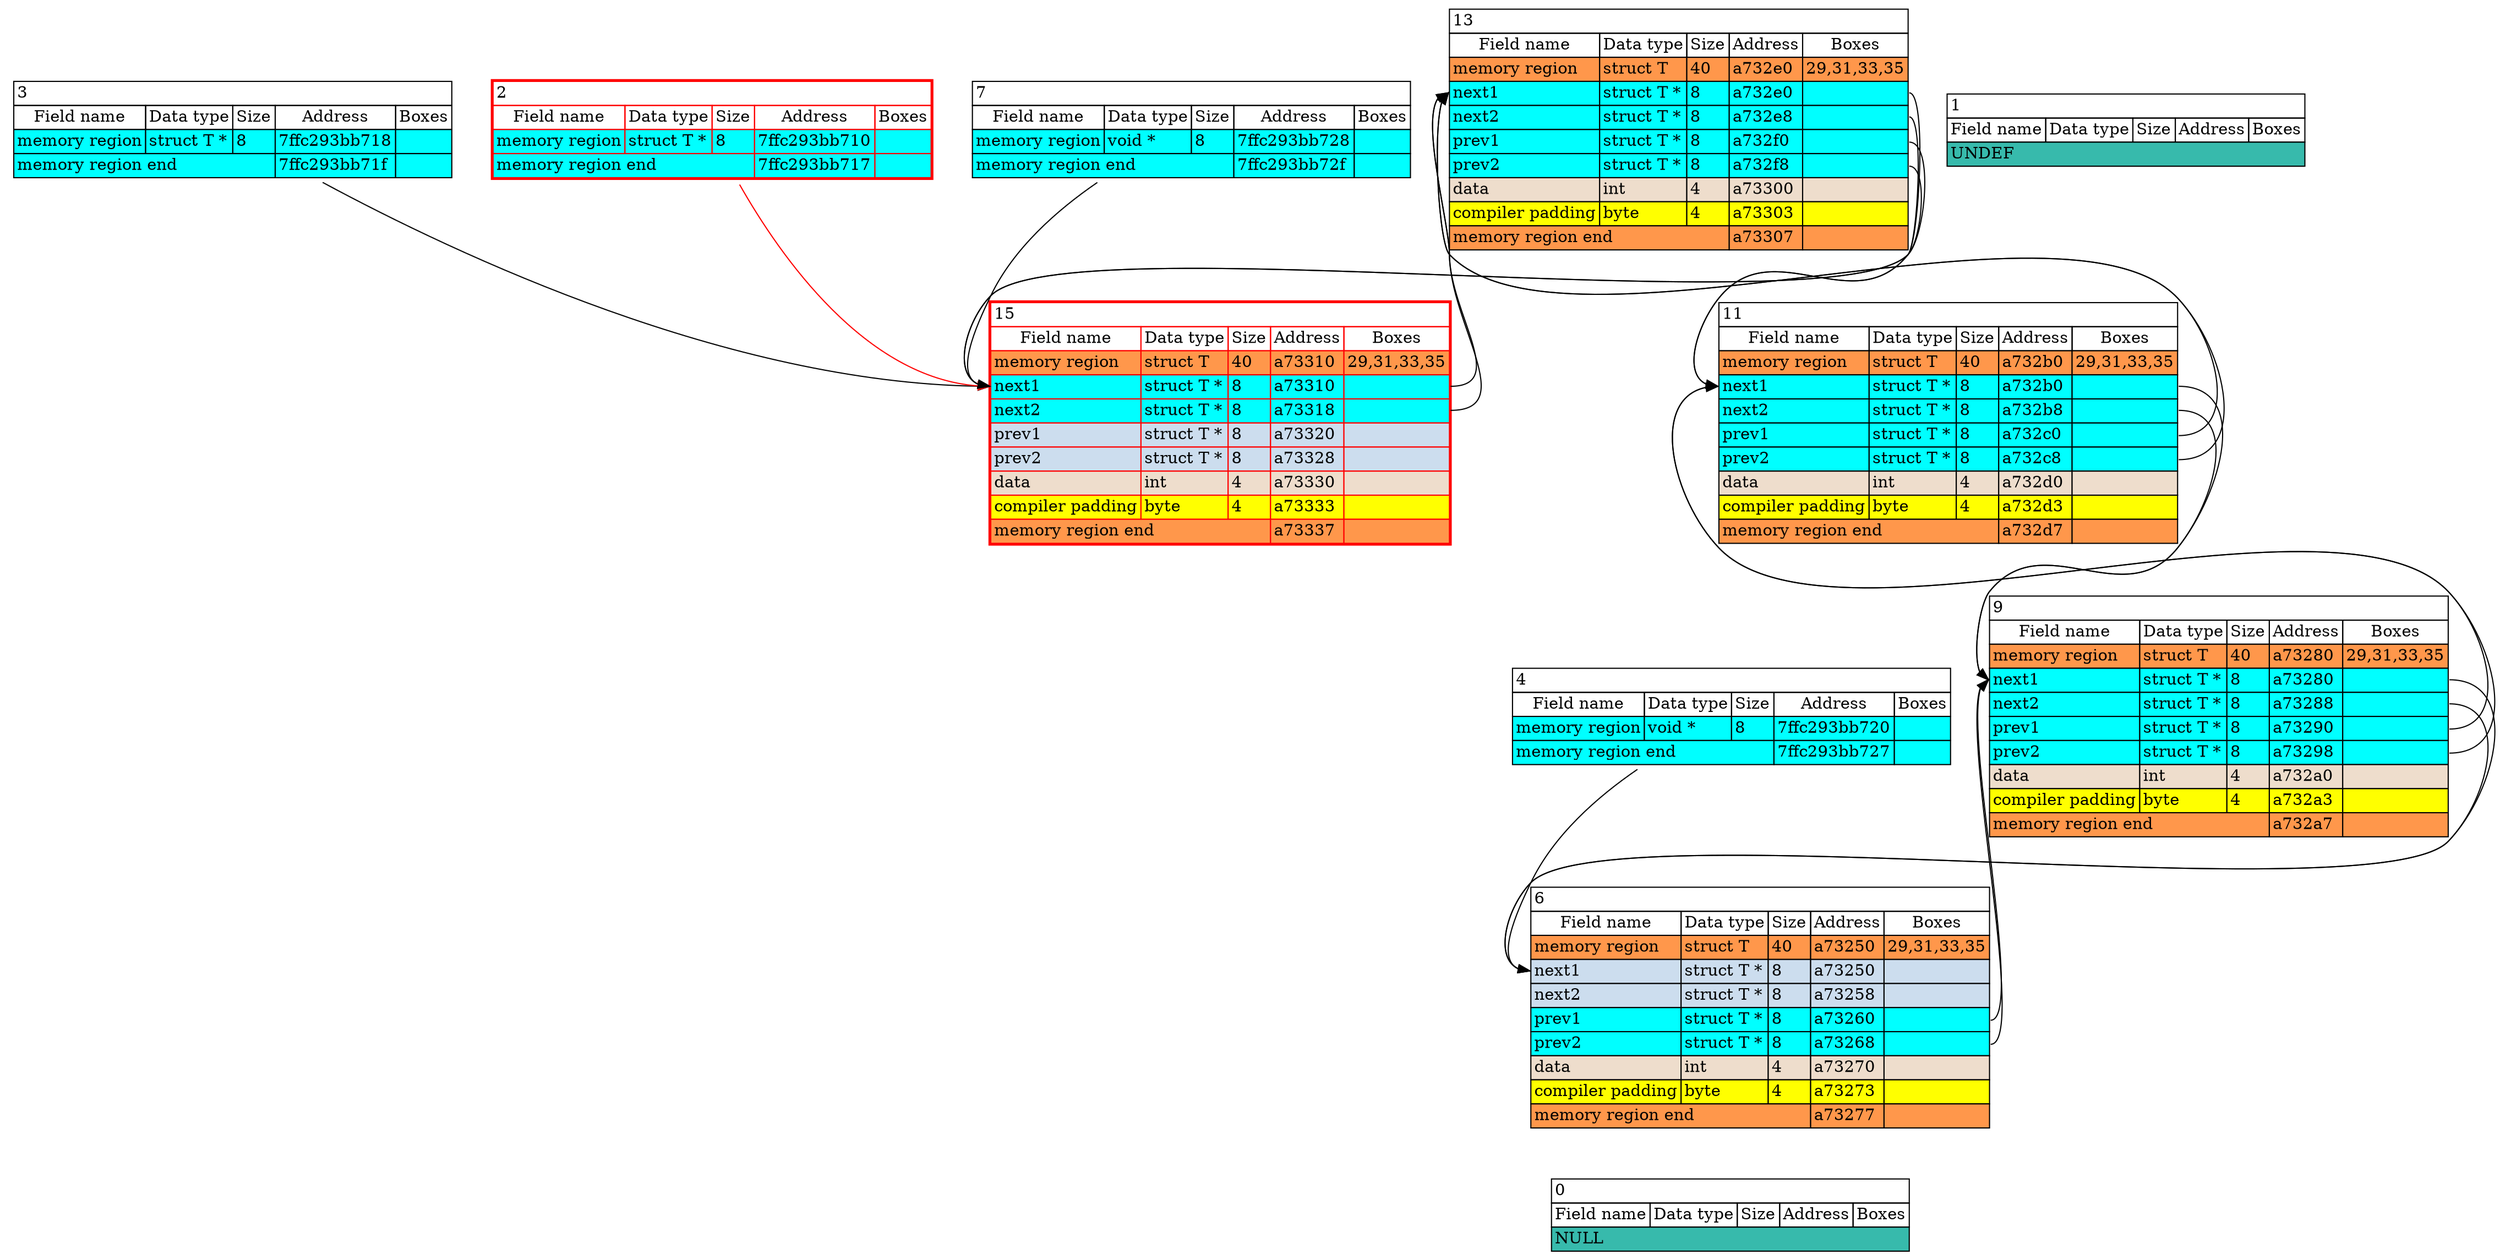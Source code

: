 digraph G {
	"13":"10957536out:e" -> "11":"10957488in:w" [color = "#000000"]
	"3":"headout:e" -> "15":"10957584in:w" [color = "#000000"]
	"6":"10957416out:e" -> "9":"10957440in:w" [color = "#000000"]
	"11":"10957504out:e" -> "13":"10957536in:w" [color = "#000000"]
	"9":"10957440out:e" -> "6":"10957392in:w" [color = "#000000"]
	"4":"headout:e" -> "6":"10957392in:w" [color = "#000000"]
	"13":"10957544out:e" -> "11":"10957488in:w" [color = "#000000"]
	"6":"10957392out:e" -> "0":"0in:w" [style = invis]
	"13":"10957560out:e" -> "15":"10957584in:w" [color = "#000000"]
	"11":"10957488out:e" -> "9":"10957440in:w" [color = "#000000"]
	"15":"10957584out:e" -> "13":"10957536in:w" [color = "#000000"]
	"6":"10957400out:e" -> "0":"0in:w" [style = invis]
	"15":"10957592out:e" -> "13":"10957536in:w" [color = "#000000"]
	"9":"10957464out:e" -> "11":"10957488in:w" [color = "#000000"]
	"15":"10957608out:e" -> "0":"0in:w" [style = invis]
	"9":"10957456out:e" -> "11":"10957488in:w" [color = "#000000"]
	"2":"headout:e" -> "15":"10957584in:w" [color = "#FF0000"]
	"11":"10957496out:e" -> "9":"10957440in:w" [color = "#000000"]
	"9":"10957448out:e" -> "6":"10957392in:w" [color = "#000000"]
	"11":"10957512out:e" -> "13":"10957536in:w" [color = "#000000"]
	"7":"headout:e" -> "15":"10957584in:w" [color = "#000000"]
	"6":"10957408out:e" -> "9":"10957440in:w" [color = "#000000"]
	"15":"10957600out:e" -> "0":"0in:w" [style = invis]
	"13":"10957552out:e" -> "15":"10957584in:w" [color = "#000000"]
	subgraph disconnected_vertices {
		1  [label = <<TABLE BORDER="0" COLOR="black" CELLBORDER="1" CELLSPACING="0"><TR><TD BGCOLOR="#FFFFFF" COLSPAN="5" PORT="" ALIGN="left">1</TD></TR><TR><TD>Field name</TD><TD>Data type</TD><TD>Size</TD><TD>Address</TD><TD>Boxes</TD></TR><TR><TD BGCOLOR="#37BAAC" COLSPAN="5" PORT="head" ALIGN="left">UNDEF</TD></TR></TABLE>>, shape = none]
	}
	subgraph connected_vertices {
		rankdir = LR
		6  [label = <<TABLE BORDER="0" COLOR="black" CELLBORDER="1" CELLSPACING="0"><TR><TD BGCOLOR="#FFFFFF" COLSPAN="5" PORT="" ALIGN="left">6</TD></TR><TR><TD>Field name</TD><TD>Data type</TD><TD>Size</TD><TD>Address</TD><TD>Boxes</TD></TR><TR><TD BGCOLOR="#FF974B" COLSPAN="1" PORT="head" ALIGN="left">memory region</TD><TD BGCOLOR="#FF974B" COLSPAN="1" PORT="" ALIGN="left">struct T</TD><TD BGCOLOR="#FF974B" COLSPAN="1" PORT="" ALIGN="left">40</TD><TD BGCOLOR="#FF974B" COLSPAN="1" PORT="" ALIGN="left">a73250</TD><TD BGCOLOR="#FF974B" COLSPAN="1" PORT="" ALIGN="left">29,31,33,35</TD></TR><TR><TD BGCOLOR="#CCDDEE" COLSPAN="1" PORT="10957392in" ALIGN="left">next1</TD><TD BGCOLOR="#CCDDEE" COLSPAN="1" PORT="" ALIGN="left">struct T *</TD><TD BGCOLOR="#CCDDEE" COLSPAN="1" PORT="" ALIGN="left">8</TD><TD BGCOLOR="#CCDDEE" COLSPAN="1" PORT="" ALIGN="left">a73250</TD><TD BGCOLOR="#CCDDEE" COLSPAN="1" PORT="10957392out" ALIGN="left"></TD></TR><TR><TD BGCOLOR="#CCDDEE" COLSPAN="1" PORT="10957400in" ALIGN="left">next2</TD><TD BGCOLOR="#CCDDEE" COLSPAN="1" PORT="" ALIGN="left">struct T *</TD><TD BGCOLOR="#CCDDEE" COLSPAN="1" PORT="" ALIGN="left">8</TD><TD BGCOLOR="#CCDDEE" COLSPAN="1" PORT="" ALIGN="left">a73258</TD><TD BGCOLOR="#CCDDEE" COLSPAN="1" PORT="10957400out" ALIGN="left"></TD></TR><TR><TD BGCOLOR="#00FFFF" COLSPAN="1" PORT="10957408in" ALIGN="left">prev1</TD><TD BGCOLOR="#00FFFF" COLSPAN="1" PORT="" ALIGN="left">struct T *</TD><TD BGCOLOR="#00FFFF" COLSPAN="1" PORT="" ALIGN="left">8</TD><TD BGCOLOR="#00FFFF" COLSPAN="1" PORT="" ALIGN="left">a73260</TD><TD BGCOLOR="#00FFFF" COLSPAN="1" PORT="10957408out" ALIGN="left"></TD></TR><TR><TD BGCOLOR="#00FFFF" COLSPAN="1" PORT="10957416in" ALIGN="left">prev2</TD><TD BGCOLOR="#00FFFF" COLSPAN="1" PORT="" ALIGN="left">struct T *</TD><TD BGCOLOR="#00FFFF" COLSPAN="1" PORT="" ALIGN="left">8</TD><TD BGCOLOR="#00FFFF" COLSPAN="1" PORT="" ALIGN="left">a73268</TD><TD BGCOLOR="#00FFFF" COLSPAN="1" PORT="10957416out" ALIGN="left"></TD></TR><TR><TD BGCOLOR="#EEDDCC" COLSPAN="1" PORT="10957424in" ALIGN="left">data</TD><TD BGCOLOR="#EEDDCC" COLSPAN="1" PORT="" ALIGN="left">int</TD><TD BGCOLOR="#EEDDCC" COLSPAN="1" PORT="" ALIGN="left">4</TD><TD BGCOLOR="#EEDDCC" COLSPAN="1" PORT="" ALIGN="left">a73270</TD><TD BGCOLOR="#EEDDCC" COLSPAN="1" PORT="10957424out" ALIGN="left"></TD></TR><TR><TD BGCOLOR="#FFFF00" COLSPAN="1" PORT="" ALIGN="left">compiler padding</TD><TD BGCOLOR="#FFFF00" COLSPAN="1" PORT="" ALIGN="left">byte</TD><TD BGCOLOR="#FFFF00" COLSPAN="1" PORT="" ALIGN="left">4</TD><TD BGCOLOR="#FFFF00" COLSPAN="1" PORT="" ALIGN="left">a73273</TD><TD BGCOLOR="#FFFF00" COLSPAN="1" PORT="" ALIGN="left"></TD></TR><TR><TD BGCOLOR="#FF974B" COLSPAN="3" PORT="head" ALIGN="left">memory region end</TD><TD BGCOLOR="#FF974B" COLSPAN="1" PORT="" ALIGN="left">a73277</TD><TD BGCOLOR="#FF974B" COLSPAN="1" PORT="" ALIGN="left"></TD></TR></TABLE>>, shape = none]
		15  [label = <<TABLE BORDER="2" COLOR="red" CELLBORDER="1" CELLSPACING="0"><TR><TD BGCOLOR="#FFFFFF" COLSPAN="5" PORT="" ALIGN="left">15</TD></TR><TR><TD>Field name</TD><TD>Data type</TD><TD>Size</TD><TD>Address</TD><TD>Boxes</TD></TR><TR><TD BGCOLOR="#FF974B" COLSPAN="1" PORT="head" ALIGN="left">memory region</TD><TD BGCOLOR="#FF974B" COLSPAN="1" PORT="" ALIGN="left">struct T</TD><TD BGCOLOR="#FF974B" COLSPAN="1" PORT="" ALIGN="left">40</TD><TD BGCOLOR="#FF974B" COLSPAN="1" PORT="" ALIGN="left">a73310</TD><TD BGCOLOR="#FF974B" COLSPAN="1" PORT="" ALIGN="left">29,31,33,35</TD></TR><TR><TD BGCOLOR="#00FFFF" COLSPAN="1" PORT="10957584in" ALIGN="left">next1</TD><TD BGCOLOR="#00FFFF" COLSPAN="1" PORT="" ALIGN="left">struct T *</TD><TD BGCOLOR="#00FFFF" COLSPAN="1" PORT="" ALIGN="left">8</TD><TD BGCOLOR="#00FFFF" COLSPAN="1" PORT="" ALIGN="left">a73310</TD><TD BGCOLOR="#00FFFF" COLSPAN="1" PORT="10957584out" ALIGN="left"></TD></TR><TR><TD BGCOLOR="#00FFFF" COLSPAN="1" PORT="10957592in" ALIGN="left">next2</TD><TD BGCOLOR="#00FFFF" COLSPAN="1" PORT="" ALIGN="left">struct T *</TD><TD BGCOLOR="#00FFFF" COLSPAN="1" PORT="" ALIGN="left">8</TD><TD BGCOLOR="#00FFFF" COLSPAN="1" PORT="" ALIGN="left">a73318</TD><TD BGCOLOR="#00FFFF" COLSPAN="1" PORT="10957592out" ALIGN="left"></TD></TR><TR><TD BGCOLOR="#CCDDEE" COLSPAN="1" PORT="10957600in" ALIGN="left">prev1</TD><TD BGCOLOR="#CCDDEE" COLSPAN="1" PORT="" ALIGN="left">struct T *</TD><TD BGCOLOR="#CCDDEE" COLSPAN="1" PORT="" ALIGN="left">8</TD><TD BGCOLOR="#CCDDEE" COLSPAN="1" PORT="" ALIGN="left">a73320</TD><TD BGCOLOR="#CCDDEE" COLSPAN="1" PORT="10957600out" ALIGN="left"></TD></TR><TR><TD BGCOLOR="#CCDDEE" COLSPAN="1" PORT="10957608in" ALIGN="left">prev2</TD><TD BGCOLOR="#CCDDEE" COLSPAN="1" PORT="" ALIGN="left">struct T *</TD><TD BGCOLOR="#CCDDEE" COLSPAN="1" PORT="" ALIGN="left">8</TD><TD BGCOLOR="#CCDDEE" COLSPAN="1" PORT="" ALIGN="left">a73328</TD><TD BGCOLOR="#CCDDEE" COLSPAN="1" PORT="10957608out" ALIGN="left"></TD></TR><TR><TD BGCOLOR="#EEDDCC" COLSPAN="1" PORT="10957616in" ALIGN="left">data</TD><TD BGCOLOR="#EEDDCC" COLSPAN="1" PORT="" ALIGN="left">int</TD><TD BGCOLOR="#EEDDCC" COLSPAN="1" PORT="" ALIGN="left">4</TD><TD BGCOLOR="#EEDDCC" COLSPAN="1" PORT="" ALIGN="left">a73330</TD><TD BGCOLOR="#EEDDCC" COLSPAN="1" PORT="10957616out" ALIGN="left"></TD></TR><TR><TD BGCOLOR="#FFFF00" COLSPAN="1" PORT="" ALIGN="left">compiler padding</TD><TD BGCOLOR="#FFFF00" COLSPAN="1" PORT="" ALIGN="left">byte</TD><TD BGCOLOR="#FFFF00" COLSPAN="1" PORT="" ALIGN="left">4</TD><TD BGCOLOR="#FFFF00" COLSPAN="1" PORT="" ALIGN="left">a73333</TD><TD BGCOLOR="#FFFF00" COLSPAN="1" PORT="" ALIGN="left"></TD></TR><TR><TD BGCOLOR="#FF974B" COLSPAN="3" PORT="head" ALIGN="left">memory region end</TD><TD BGCOLOR="#FF974B" COLSPAN="1" PORT="" ALIGN="left">a73337</TD><TD BGCOLOR="#FF974B" COLSPAN="1" PORT="" ALIGN="left"></TD></TR></TABLE>>, shape = none]
		7  [label = <<TABLE BORDER="0" COLOR="black" CELLBORDER="1" CELLSPACING="0"><TR><TD BGCOLOR="#FFFFFF" COLSPAN="5" PORT="" ALIGN="left">7</TD></TR><TR><TD>Field name</TD><TD>Data type</TD><TD>Size</TD><TD>Address</TD><TD>Boxes</TD></TR><TR><TD BGCOLOR="#00FFFF" COLSPAN="1" PORT="head" ALIGN="left">memory region</TD><TD BGCOLOR="#00FFFF" COLSPAN="1" PORT="" ALIGN="left">void *</TD><TD BGCOLOR="#00FFFF" COLSPAN="1" PORT="" ALIGN="left">8</TD><TD BGCOLOR="#00FFFF" COLSPAN="1" PORT="" ALIGN="left">7ffc293bb728</TD><TD BGCOLOR="#00FFFF" COLSPAN="1" PORT="" ALIGN="left"></TD></TR><TR><TD BGCOLOR="#00FFFF" COLSPAN="3" PORT="head" ALIGN="left">memory region end</TD><TD BGCOLOR="#00FFFF" COLSPAN="1" PORT="" ALIGN="left">7ffc293bb72f</TD><TD BGCOLOR="#00FFFF" COLSPAN="1" PORT="" ALIGN="left"></TD></TR></TABLE>>, shape = none]
		4  [label = <<TABLE BORDER="0" COLOR="black" CELLBORDER="1" CELLSPACING="0"><TR><TD BGCOLOR="#FFFFFF" COLSPAN="5" PORT="" ALIGN="left">4</TD></TR><TR><TD>Field name</TD><TD>Data type</TD><TD>Size</TD><TD>Address</TD><TD>Boxes</TD></TR><TR><TD BGCOLOR="#00FFFF" COLSPAN="1" PORT="head" ALIGN="left">memory region</TD><TD BGCOLOR="#00FFFF" COLSPAN="1" PORT="" ALIGN="left">void *</TD><TD BGCOLOR="#00FFFF" COLSPAN="1" PORT="" ALIGN="left">8</TD><TD BGCOLOR="#00FFFF" COLSPAN="1" PORT="" ALIGN="left">7ffc293bb720</TD><TD BGCOLOR="#00FFFF" COLSPAN="1" PORT="" ALIGN="left"></TD></TR><TR><TD BGCOLOR="#00FFFF" COLSPAN="3" PORT="head" ALIGN="left">memory region end</TD><TD BGCOLOR="#00FFFF" COLSPAN="1" PORT="" ALIGN="left">7ffc293bb727</TD><TD BGCOLOR="#00FFFF" COLSPAN="1" PORT="" ALIGN="left"></TD></TR></TABLE>>, shape = none]
		0  [label = <<TABLE BORDER="0" COLOR="black" CELLBORDER="1" CELLSPACING="0"><TR><TD BGCOLOR="#FFFFFF" COLSPAN="5" PORT="" ALIGN="left">0</TD></TR><TR><TD>Field name</TD><TD>Data type</TD><TD>Size</TD><TD>Address</TD><TD>Boxes</TD></TR><TR><TD BGCOLOR="#37BAAC" COLSPAN="5" PORT="head" ALIGN="left">NULL</TD></TR></TABLE>>, shape = none]
		11  [label = <<TABLE BORDER="0" COLOR="black" CELLBORDER="1" CELLSPACING="0"><TR><TD BGCOLOR="#FFFFFF" COLSPAN="5" PORT="" ALIGN="left">11</TD></TR><TR><TD>Field name</TD><TD>Data type</TD><TD>Size</TD><TD>Address</TD><TD>Boxes</TD></TR><TR><TD BGCOLOR="#FF974B" COLSPAN="1" PORT="head" ALIGN="left">memory region</TD><TD BGCOLOR="#FF974B" COLSPAN="1" PORT="" ALIGN="left">struct T</TD><TD BGCOLOR="#FF974B" COLSPAN="1" PORT="" ALIGN="left">40</TD><TD BGCOLOR="#FF974B" COLSPAN="1" PORT="" ALIGN="left">a732b0</TD><TD BGCOLOR="#FF974B" COLSPAN="1" PORT="" ALIGN="left">29,31,33,35</TD></TR><TR><TD BGCOLOR="#00FFFF" COLSPAN="1" PORT="10957488in" ALIGN="left">next1</TD><TD BGCOLOR="#00FFFF" COLSPAN="1" PORT="" ALIGN="left">struct T *</TD><TD BGCOLOR="#00FFFF" COLSPAN="1" PORT="" ALIGN="left">8</TD><TD BGCOLOR="#00FFFF" COLSPAN="1" PORT="" ALIGN="left">a732b0</TD><TD BGCOLOR="#00FFFF" COLSPAN="1" PORT="10957488out" ALIGN="left"></TD></TR><TR><TD BGCOLOR="#00FFFF" COLSPAN="1" PORT="10957496in" ALIGN="left">next2</TD><TD BGCOLOR="#00FFFF" COLSPAN="1" PORT="" ALIGN="left">struct T *</TD><TD BGCOLOR="#00FFFF" COLSPAN="1" PORT="" ALIGN="left">8</TD><TD BGCOLOR="#00FFFF" COLSPAN="1" PORT="" ALIGN="left">a732b8</TD><TD BGCOLOR="#00FFFF" COLSPAN="1" PORT="10957496out" ALIGN="left"></TD></TR><TR><TD BGCOLOR="#00FFFF" COLSPAN="1" PORT="10957504in" ALIGN="left">prev1</TD><TD BGCOLOR="#00FFFF" COLSPAN="1" PORT="" ALIGN="left">struct T *</TD><TD BGCOLOR="#00FFFF" COLSPAN="1" PORT="" ALIGN="left">8</TD><TD BGCOLOR="#00FFFF" COLSPAN="1" PORT="" ALIGN="left">a732c0</TD><TD BGCOLOR="#00FFFF" COLSPAN="1" PORT="10957504out" ALIGN="left"></TD></TR><TR><TD BGCOLOR="#00FFFF" COLSPAN="1" PORT="10957512in" ALIGN="left">prev2</TD><TD BGCOLOR="#00FFFF" COLSPAN="1" PORT="" ALIGN="left">struct T *</TD><TD BGCOLOR="#00FFFF" COLSPAN="1" PORT="" ALIGN="left">8</TD><TD BGCOLOR="#00FFFF" COLSPAN="1" PORT="" ALIGN="left">a732c8</TD><TD BGCOLOR="#00FFFF" COLSPAN="1" PORT="10957512out" ALIGN="left"></TD></TR><TR><TD BGCOLOR="#EEDDCC" COLSPAN="1" PORT="10957520in" ALIGN="left">data</TD><TD BGCOLOR="#EEDDCC" COLSPAN="1" PORT="" ALIGN="left">int</TD><TD BGCOLOR="#EEDDCC" COLSPAN="1" PORT="" ALIGN="left">4</TD><TD BGCOLOR="#EEDDCC" COLSPAN="1" PORT="" ALIGN="left">a732d0</TD><TD BGCOLOR="#EEDDCC" COLSPAN="1" PORT="10957520out" ALIGN="left"></TD></TR><TR><TD BGCOLOR="#FFFF00" COLSPAN="1" PORT="" ALIGN="left">compiler padding</TD><TD BGCOLOR="#FFFF00" COLSPAN="1" PORT="" ALIGN="left">byte</TD><TD BGCOLOR="#FFFF00" COLSPAN="1" PORT="" ALIGN="left">4</TD><TD BGCOLOR="#FFFF00" COLSPAN="1" PORT="" ALIGN="left">a732d3</TD><TD BGCOLOR="#FFFF00" COLSPAN="1" PORT="" ALIGN="left"></TD></TR><TR><TD BGCOLOR="#FF974B" COLSPAN="3" PORT="head" ALIGN="left">memory region end</TD><TD BGCOLOR="#FF974B" COLSPAN="1" PORT="" ALIGN="left">a732d7</TD><TD BGCOLOR="#FF974B" COLSPAN="1" PORT="" ALIGN="left"></TD></TR></TABLE>>, shape = none]
		13  [label = <<TABLE BORDER="0" COLOR="black" CELLBORDER="1" CELLSPACING="0"><TR><TD BGCOLOR="#FFFFFF" COLSPAN="5" PORT="" ALIGN="left">13</TD></TR><TR><TD>Field name</TD><TD>Data type</TD><TD>Size</TD><TD>Address</TD><TD>Boxes</TD></TR><TR><TD BGCOLOR="#FF974B" COLSPAN="1" PORT="head" ALIGN="left">memory region</TD><TD BGCOLOR="#FF974B" COLSPAN="1" PORT="" ALIGN="left">struct T</TD><TD BGCOLOR="#FF974B" COLSPAN="1" PORT="" ALIGN="left">40</TD><TD BGCOLOR="#FF974B" COLSPAN="1" PORT="" ALIGN="left">a732e0</TD><TD BGCOLOR="#FF974B" COLSPAN="1" PORT="" ALIGN="left">29,31,33,35</TD></TR><TR><TD BGCOLOR="#00FFFF" COLSPAN="1" PORT="10957536in" ALIGN="left">next1</TD><TD BGCOLOR="#00FFFF" COLSPAN="1" PORT="" ALIGN="left">struct T *</TD><TD BGCOLOR="#00FFFF" COLSPAN="1" PORT="" ALIGN="left">8</TD><TD BGCOLOR="#00FFFF" COLSPAN="1" PORT="" ALIGN="left">a732e0</TD><TD BGCOLOR="#00FFFF" COLSPAN="1" PORT="10957536out" ALIGN="left"></TD></TR><TR><TD BGCOLOR="#00FFFF" COLSPAN="1" PORT="10957544in" ALIGN="left">next2</TD><TD BGCOLOR="#00FFFF" COLSPAN="1" PORT="" ALIGN="left">struct T *</TD><TD BGCOLOR="#00FFFF" COLSPAN="1" PORT="" ALIGN="left">8</TD><TD BGCOLOR="#00FFFF" COLSPAN="1" PORT="" ALIGN="left">a732e8</TD><TD BGCOLOR="#00FFFF" COLSPAN="1" PORT="10957544out" ALIGN="left"></TD></TR><TR><TD BGCOLOR="#00FFFF" COLSPAN="1" PORT="10957552in" ALIGN="left">prev1</TD><TD BGCOLOR="#00FFFF" COLSPAN="1" PORT="" ALIGN="left">struct T *</TD><TD BGCOLOR="#00FFFF" COLSPAN="1" PORT="" ALIGN="left">8</TD><TD BGCOLOR="#00FFFF" COLSPAN="1" PORT="" ALIGN="left">a732f0</TD><TD BGCOLOR="#00FFFF" COLSPAN="1" PORT="10957552out" ALIGN="left"></TD></TR><TR><TD BGCOLOR="#00FFFF" COLSPAN="1" PORT="10957560in" ALIGN="left">prev2</TD><TD BGCOLOR="#00FFFF" COLSPAN="1" PORT="" ALIGN="left">struct T *</TD><TD BGCOLOR="#00FFFF" COLSPAN="1" PORT="" ALIGN="left">8</TD><TD BGCOLOR="#00FFFF" COLSPAN="1" PORT="" ALIGN="left">a732f8</TD><TD BGCOLOR="#00FFFF" COLSPAN="1" PORT="10957560out" ALIGN="left"></TD></TR><TR><TD BGCOLOR="#EEDDCC" COLSPAN="1" PORT="10957568in" ALIGN="left">data</TD><TD BGCOLOR="#EEDDCC" COLSPAN="1" PORT="" ALIGN="left">int</TD><TD BGCOLOR="#EEDDCC" COLSPAN="1" PORT="" ALIGN="left">4</TD><TD BGCOLOR="#EEDDCC" COLSPAN="1" PORT="" ALIGN="left">a73300</TD><TD BGCOLOR="#EEDDCC" COLSPAN="1" PORT="10957568out" ALIGN="left"></TD></TR><TR><TD BGCOLOR="#FFFF00" COLSPAN="1" PORT="" ALIGN="left">compiler padding</TD><TD BGCOLOR="#FFFF00" COLSPAN="1" PORT="" ALIGN="left">byte</TD><TD BGCOLOR="#FFFF00" COLSPAN="1" PORT="" ALIGN="left">4</TD><TD BGCOLOR="#FFFF00" COLSPAN="1" PORT="" ALIGN="left">a73303</TD><TD BGCOLOR="#FFFF00" COLSPAN="1" PORT="" ALIGN="left"></TD></TR><TR><TD BGCOLOR="#FF974B" COLSPAN="3" PORT="head" ALIGN="left">memory region end</TD><TD BGCOLOR="#FF974B" COLSPAN="1" PORT="" ALIGN="left">a73307</TD><TD BGCOLOR="#FF974B" COLSPAN="1" PORT="" ALIGN="left"></TD></TR></TABLE>>, shape = none]
		2  [label = <<TABLE BORDER="2" COLOR="red" CELLBORDER="1" CELLSPACING="0"><TR><TD BGCOLOR="#FFFFFF" COLSPAN="5" PORT="" ALIGN="left">2</TD></TR><TR><TD>Field name</TD><TD>Data type</TD><TD>Size</TD><TD>Address</TD><TD>Boxes</TD></TR><TR><TD BGCOLOR="#00FFFF" COLSPAN="1" PORT="head" ALIGN="left">memory region</TD><TD BGCOLOR="#00FFFF" COLSPAN="1" PORT="" ALIGN="left">struct T *</TD><TD BGCOLOR="#00FFFF" COLSPAN="1" PORT="" ALIGN="left">8</TD><TD BGCOLOR="#00FFFF" COLSPAN="1" PORT="" ALIGN="left">7ffc293bb710</TD><TD BGCOLOR="#00FFFF" COLSPAN="1" PORT="" ALIGN="left"></TD></TR><TR><TD BGCOLOR="#00FFFF" COLSPAN="3" PORT="head" ALIGN="left">memory region end</TD><TD BGCOLOR="#00FFFF" COLSPAN="1" PORT="" ALIGN="left">7ffc293bb717</TD><TD BGCOLOR="#00FFFF" COLSPAN="1" PORT="" ALIGN="left"></TD></TR></TABLE>>, shape = none]
		3  [label = <<TABLE BORDER="0" COLOR="black" CELLBORDER="1" CELLSPACING="0"><TR><TD BGCOLOR="#FFFFFF" COLSPAN="5" PORT="" ALIGN="left">3</TD></TR><TR><TD>Field name</TD><TD>Data type</TD><TD>Size</TD><TD>Address</TD><TD>Boxes</TD></TR><TR><TD BGCOLOR="#00FFFF" COLSPAN="1" PORT="head" ALIGN="left">memory region</TD><TD BGCOLOR="#00FFFF" COLSPAN="1" PORT="" ALIGN="left">struct T *</TD><TD BGCOLOR="#00FFFF" COLSPAN="1" PORT="" ALIGN="left">8</TD><TD BGCOLOR="#00FFFF" COLSPAN="1" PORT="" ALIGN="left">7ffc293bb718</TD><TD BGCOLOR="#00FFFF" COLSPAN="1" PORT="" ALIGN="left"></TD></TR><TR><TD BGCOLOR="#00FFFF" COLSPAN="3" PORT="head" ALIGN="left">memory region end</TD><TD BGCOLOR="#00FFFF" COLSPAN="1" PORT="" ALIGN="left">7ffc293bb71f</TD><TD BGCOLOR="#00FFFF" COLSPAN="1" PORT="" ALIGN="left"></TD></TR></TABLE>>, shape = none]
		9  [label = <<TABLE BORDER="0" COLOR="black" CELLBORDER="1" CELLSPACING="0"><TR><TD BGCOLOR="#FFFFFF" COLSPAN="5" PORT="" ALIGN="left">9</TD></TR><TR><TD>Field name</TD><TD>Data type</TD><TD>Size</TD><TD>Address</TD><TD>Boxes</TD></TR><TR><TD BGCOLOR="#FF974B" COLSPAN="1" PORT="head" ALIGN="left">memory region</TD><TD BGCOLOR="#FF974B" COLSPAN="1" PORT="" ALIGN="left">struct T</TD><TD BGCOLOR="#FF974B" COLSPAN="1" PORT="" ALIGN="left">40</TD><TD BGCOLOR="#FF974B" COLSPAN="1" PORT="" ALIGN="left">a73280</TD><TD BGCOLOR="#FF974B" COLSPAN="1" PORT="" ALIGN="left">29,31,33,35</TD></TR><TR><TD BGCOLOR="#00FFFF" COLSPAN="1" PORT="10957440in" ALIGN="left">next1</TD><TD BGCOLOR="#00FFFF" COLSPAN="1" PORT="" ALIGN="left">struct T *</TD><TD BGCOLOR="#00FFFF" COLSPAN="1" PORT="" ALIGN="left">8</TD><TD BGCOLOR="#00FFFF" COLSPAN="1" PORT="" ALIGN="left">a73280</TD><TD BGCOLOR="#00FFFF" COLSPAN="1" PORT="10957440out" ALIGN="left"></TD></TR><TR><TD BGCOLOR="#00FFFF" COLSPAN="1" PORT="10957448in" ALIGN="left">next2</TD><TD BGCOLOR="#00FFFF" COLSPAN="1" PORT="" ALIGN="left">struct T *</TD><TD BGCOLOR="#00FFFF" COLSPAN="1" PORT="" ALIGN="left">8</TD><TD BGCOLOR="#00FFFF" COLSPAN="1" PORT="" ALIGN="left">a73288</TD><TD BGCOLOR="#00FFFF" COLSPAN="1" PORT="10957448out" ALIGN="left"></TD></TR><TR><TD BGCOLOR="#00FFFF" COLSPAN="1" PORT="10957456in" ALIGN="left">prev1</TD><TD BGCOLOR="#00FFFF" COLSPAN="1" PORT="" ALIGN="left">struct T *</TD><TD BGCOLOR="#00FFFF" COLSPAN="1" PORT="" ALIGN="left">8</TD><TD BGCOLOR="#00FFFF" COLSPAN="1" PORT="" ALIGN="left">a73290</TD><TD BGCOLOR="#00FFFF" COLSPAN="1" PORT="10957456out" ALIGN="left"></TD></TR><TR><TD BGCOLOR="#00FFFF" COLSPAN="1" PORT="10957464in" ALIGN="left">prev2</TD><TD BGCOLOR="#00FFFF" COLSPAN="1" PORT="" ALIGN="left">struct T *</TD><TD BGCOLOR="#00FFFF" COLSPAN="1" PORT="" ALIGN="left">8</TD><TD BGCOLOR="#00FFFF" COLSPAN="1" PORT="" ALIGN="left">a73298</TD><TD BGCOLOR="#00FFFF" COLSPAN="1" PORT="10957464out" ALIGN="left"></TD></TR><TR><TD BGCOLOR="#EEDDCC" COLSPAN="1" PORT="10957472in" ALIGN="left">data</TD><TD BGCOLOR="#EEDDCC" COLSPAN="1" PORT="" ALIGN="left">int</TD><TD BGCOLOR="#EEDDCC" COLSPAN="1" PORT="" ALIGN="left">4</TD><TD BGCOLOR="#EEDDCC" COLSPAN="1" PORT="" ALIGN="left">a732a0</TD><TD BGCOLOR="#EEDDCC" COLSPAN="1" PORT="10957472out" ALIGN="left"></TD></TR><TR><TD BGCOLOR="#FFFF00" COLSPAN="1" PORT="" ALIGN="left">compiler padding</TD><TD BGCOLOR="#FFFF00" COLSPAN="1" PORT="" ALIGN="left">byte</TD><TD BGCOLOR="#FFFF00" COLSPAN="1" PORT="" ALIGN="left">4</TD><TD BGCOLOR="#FFFF00" COLSPAN="1" PORT="" ALIGN="left">a732a3</TD><TD BGCOLOR="#FFFF00" COLSPAN="1" PORT="" ALIGN="left"></TD></TR><TR><TD BGCOLOR="#FF974B" COLSPAN="3" PORT="head" ALIGN="left">memory region end</TD><TD BGCOLOR="#FF974B" COLSPAN="1" PORT="" ALIGN="left">a732a7</TD><TD BGCOLOR="#FF974B" COLSPAN="1" PORT="" ALIGN="left"></TD></TR></TABLE>>, shape = none]
	}
}